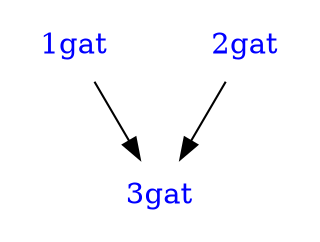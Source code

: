 digraph Netlist { 
"1gat" [color=white, fontcolor = blue];
"2gat" [color=white, fontcolor = blue];
"3gat" [image="NAND.gif" color="white" fontcolor = blue];
"1gat" -> "3gat";
"2gat" -> "3gat";
} 
